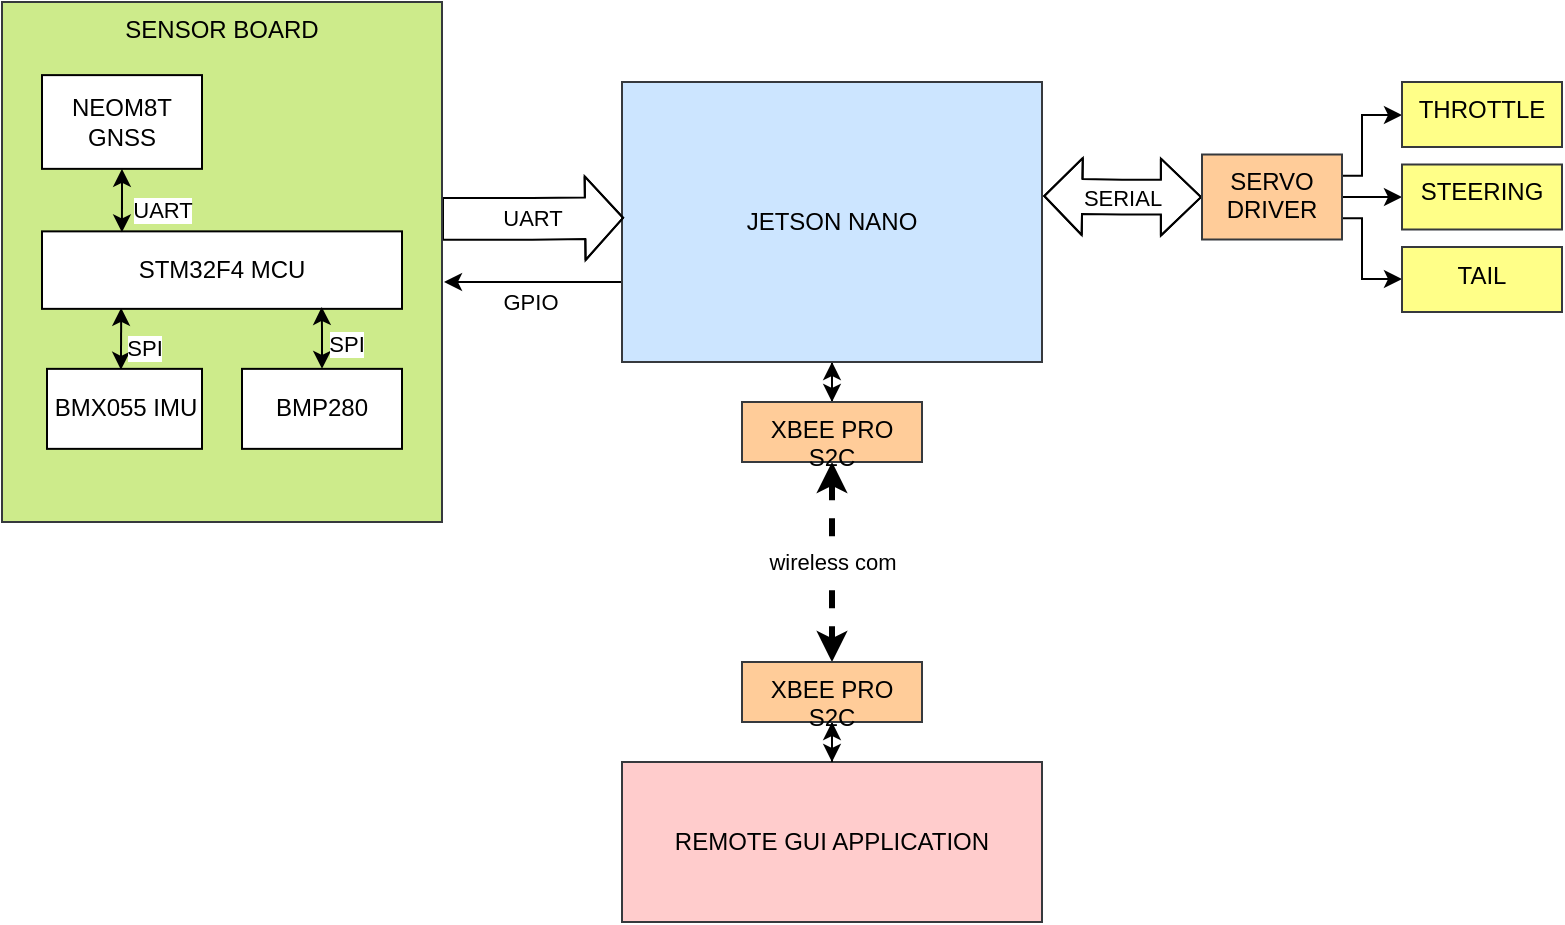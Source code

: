 <mxfile version="13.8.9-1" type="device"><diagram id="f_s3Lv2uaGE3qneDSkxV" name="Page-1"><mxGraphModel dx="1185" dy="647" grid="1" gridSize="10" guides="1" tooltips="1" connect="1" arrows="1" fold="1" page="1" pageScale="1" pageWidth="850" pageHeight="1100" background="#FFFFFF" math="0" shadow="0"><root><mxCell id="0"/><mxCell id="1" parent="0"/><mxCell id="ZL1P4VCk_rYE27Vt0Oas-14" value="GPIO" style="edgeStyle=orthogonalEdgeStyle;rounded=0;orthogonalLoop=1;jettySize=auto;html=1;" edge="1" parent="1"><mxGeometry x="0.048" y="10" relative="1" as="geometry"><mxPoint x="330" y="450" as="sourcePoint"/><mxPoint x="241" y="450" as="targetPoint"/><Array as="points"><mxPoint x="241" y="450"/></Array><mxPoint as="offset"/></mxGeometry></mxCell><mxCell id="ZL1P4VCk_rYE27Vt0Oas-32" style="edgeStyle=orthogonalEdgeStyle;rounded=0;sketch=0;orthogonalLoop=1;jettySize=auto;html=1;entryX=0.5;entryY=0;entryDx=0;entryDy=0;shadow=0;startArrow=classic;startFill=1;strokeColor=#000000;strokeWidth=1;" edge="1" parent="1" source="ZL1P4VCk_rYE27Vt0Oas-1" target="ZL1P4VCk_rYE27Vt0Oas-30"><mxGeometry relative="1" as="geometry"/></mxCell><mxCell id="ZL1P4VCk_rYE27Vt0Oas-1" value="JETSON NANO&lt;br&gt;" style="rounded=0;whiteSpace=wrap;html=1;fillColor=#cce5ff;strokeColor=#36393d;verticalAlign=middle;" vertex="1" parent="1"><mxGeometry x="330" y="350" width="210" height="140" as="geometry"/></mxCell><mxCell id="ZL1P4VCk_rYE27Vt0Oas-24" value="UART" style="edgeStyle=orthogonalEdgeStyle;shape=flexArrow;rounded=0;sketch=0;orthogonalLoop=1;jettySize=auto;html=1;shadow=0;startArrow=none;startFill=0;strokeColor=#000000;strokeWidth=1;width=20.833;startSize=6.203;entryX=0.005;entryY=0.485;entryDx=0;entryDy=0;entryPerimeter=0;exitX=1;exitY=0.417;exitDx=0;exitDy=0;exitPerimeter=0;" edge="1" parent="1" source="ZL1P4VCk_rYE27Vt0Oas-2" target="ZL1P4VCk_rYE27Vt0Oas-1"><mxGeometry relative="1" as="geometry"><mxPoint x="310" y="395" as="targetPoint"/><Array as="points"/></mxGeometry></mxCell><mxCell id="ZL1P4VCk_rYE27Vt0Oas-2" value="SENSOR BOARD" style="rounded=0;whiteSpace=wrap;html=1;fillColor=#cdeb8b;strokeColor=#36393d;verticalAlign=top;" vertex="1" parent="1"><mxGeometry x="20" y="310" width="220" height="260" as="geometry"/></mxCell><mxCell id="ZL1P4VCk_rYE27Vt0Oas-3" value="REMOTE GUI APPLICATION" style="rounded=0;whiteSpace=wrap;html=1;fillColor=#ffcccc;strokeColor=#36393d;verticalAlign=middle;" vertex="1" parent="1"><mxGeometry x="330" y="690" width="210" height="80" as="geometry"/></mxCell><mxCell id="ZL1P4VCk_rYE27Vt0Oas-23" value="SERIAL" style="edgeStyle=orthogonalEdgeStyle;orthogonalLoop=1;jettySize=auto;html=1;entryX=1.003;entryY=0.407;entryDx=0;entryDy=0;entryPerimeter=0;startArrow=classic;startFill=1;strokeWidth=1;rounded=0;shadow=0;sketch=0;shape=flexArrow;width=17.45;startSize=6.352;" edge="1" parent="1" source="ZL1P4VCk_rYE27Vt0Oas-4" target="ZL1P4VCk_rYE27Vt0Oas-1"><mxGeometry relative="1" as="geometry"/></mxCell><mxCell id="ZL1P4VCk_rYE27Vt0Oas-26" style="edgeStyle=orthogonalEdgeStyle;rounded=0;sketch=0;orthogonalLoop=1;jettySize=auto;html=1;entryX=0;entryY=0.5;entryDx=0;entryDy=0;shadow=0;startArrow=none;startFill=0;strokeColor=#000000;strokeWidth=1;" edge="1" parent="1" source="ZL1P4VCk_rYE27Vt0Oas-4" target="ZL1P4VCk_rYE27Vt0Oas-6"><mxGeometry relative="1" as="geometry"/></mxCell><mxCell id="ZL1P4VCk_rYE27Vt0Oas-27" style="edgeStyle=orthogonalEdgeStyle;rounded=0;sketch=0;orthogonalLoop=1;jettySize=auto;html=1;exitX=1;exitY=0.75;exitDx=0;exitDy=0;entryX=0;entryY=0.5;entryDx=0;entryDy=0;shadow=0;startArrow=none;startFill=0;strokeColor=#000000;strokeWidth=1;" edge="1" parent="1" source="ZL1P4VCk_rYE27Vt0Oas-4" target="ZL1P4VCk_rYE27Vt0Oas-7"><mxGeometry relative="1" as="geometry"><Array as="points"><mxPoint x="700" y="418.5"/><mxPoint x="700" y="448.5"/><mxPoint x="720" y="448.5"/></Array></mxGeometry></mxCell><mxCell id="ZL1P4VCk_rYE27Vt0Oas-28" style="edgeStyle=orthogonalEdgeStyle;rounded=0;sketch=0;orthogonalLoop=1;jettySize=auto;html=1;exitX=1;exitY=0.25;exitDx=0;exitDy=0;entryX=0;entryY=0.5;entryDx=0;entryDy=0;shadow=0;startArrow=none;startFill=0;strokeColor=#000000;strokeWidth=1;" edge="1" parent="1" source="ZL1P4VCk_rYE27Vt0Oas-4" target="ZL1P4VCk_rYE27Vt0Oas-5"><mxGeometry relative="1" as="geometry"><Array as="points"><mxPoint x="700" y="396.5"/><mxPoint x="700" y="366.5"/><mxPoint x="720" y="366.5"/></Array></mxGeometry></mxCell><mxCell id="ZL1P4VCk_rYE27Vt0Oas-4" value="SERVO DRIVER" style="rounded=0;whiteSpace=wrap;html=1;fillColor=#ffcc99;strokeColor=#36393d;verticalAlign=top;" vertex="1" parent="1"><mxGeometry x="620" y="386.25" width="70" height="42.5" as="geometry"/></mxCell><mxCell id="ZL1P4VCk_rYE27Vt0Oas-5" value="THROTTLE" style="rounded=0;whiteSpace=wrap;html=1;fillColor=#ffff88;strokeColor=#36393d;verticalAlign=top;" vertex="1" parent="1"><mxGeometry x="720" y="350" width="80" height="32.5" as="geometry"/></mxCell><mxCell id="ZL1P4VCk_rYE27Vt0Oas-6" value="STEERING" style="rounded=0;whiteSpace=wrap;html=1;fillColor=#ffff88;strokeColor=#36393d;verticalAlign=top;" vertex="1" parent="1"><mxGeometry x="720" y="391.25" width="80" height="32.5" as="geometry"/></mxCell><mxCell id="ZL1P4VCk_rYE27Vt0Oas-7" value="TAIL" style="rounded=0;whiteSpace=wrap;html=1;fillColor=#ffff88;strokeColor=#36393d;verticalAlign=top;" vertex="1" parent="1"><mxGeometry x="720" y="432.5" width="80" height="32.5" as="geometry"/></mxCell><mxCell id="ZL1P4VCk_rYE27Vt0Oas-15" value="SPI" style="edgeStyle=orthogonalEdgeStyle;rounded=0;orthogonalLoop=1;jettySize=auto;html=1;exitX=0.22;exitY=0.987;exitDx=0;exitDy=0;exitPerimeter=0;entryX=0.477;entryY=0.012;entryDx=0;entryDy=0;entryPerimeter=0;startArrow=classic;startFill=1;" edge="1" parent="1" source="ZL1P4VCk_rYE27Vt0Oas-9" target="ZL1P4VCk_rYE27Vt0Oas-10"><mxGeometry x="0.325" y="11" relative="1" as="geometry"><mxPoint as="offset"/></mxGeometry></mxCell><mxCell id="ZL1P4VCk_rYE27Vt0Oas-9" value="STM32F4 MCU" style="rounded=0;whiteSpace=wrap;html=1;" vertex="1" parent="1"><mxGeometry x="40" y="424.68" width="180" height="38.75" as="geometry"/></mxCell><mxCell id="ZL1P4VCk_rYE27Vt0Oas-10" value="BMX055 IMU" style="rounded=0;whiteSpace=wrap;html=1;" vertex="1" parent="1"><mxGeometry x="42.5" y="493.43" width="77.5" height="40" as="geometry"/></mxCell><mxCell id="ZL1P4VCk_rYE27Vt0Oas-16" value="SPI" style="edgeStyle=orthogonalEdgeStyle;rounded=0;orthogonalLoop=1;jettySize=auto;html=1;entryX=0.777;entryY=0.976;entryDx=0;entryDy=0;entryPerimeter=0;startArrow=classic;startFill=1;" edge="1" parent="1" source="ZL1P4VCk_rYE27Vt0Oas-11" target="ZL1P4VCk_rYE27Vt0Oas-9"><mxGeometry x="-0.356" y="-10" relative="1" as="geometry"><mxPoint x="2" y="-2" as="offset"/></mxGeometry></mxCell><mxCell id="ZL1P4VCk_rYE27Vt0Oas-11" value="BMP280 " style="rounded=0;whiteSpace=wrap;html=1;" vertex="1" parent="1"><mxGeometry x="140" y="493.43" width="80" height="40" as="geometry"/></mxCell><mxCell id="ZL1P4VCk_rYE27Vt0Oas-17" value="UART" style="edgeStyle=orthogonalEdgeStyle;rounded=0;orthogonalLoop=1;jettySize=auto;html=1;entryX=0.222;entryY=0.013;entryDx=0;entryDy=0;startArrow=classic;startFill=1;entryPerimeter=0;" edge="1" parent="1" source="ZL1P4VCk_rYE27Vt0Oas-12" target="ZL1P4VCk_rYE27Vt0Oas-9"><mxGeometry x="-0.186" y="20" relative="1" as="geometry"><mxPoint x="40" as="offset"/></mxGeometry></mxCell><mxCell id="ZL1P4VCk_rYE27Vt0Oas-12" value="NEOM8T GNSS" style="rounded=0;whiteSpace=wrap;html=1;" vertex="1" parent="1"><mxGeometry x="40" y="346.56" width="80" height="46.87" as="geometry"/></mxCell><mxCell id="ZL1P4VCk_rYE27Vt0Oas-34" value="wireless com" style="edgeStyle=orthogonalEdgeStyle;rounded=0;sketch=0;orthogonalLoop=1;jettySize=auto;html=1;shadow=0;startArrow=classic;startFill=1;strokeColor=#000000;strokeWidth=3;dashed=1;" edge="1" parent="1" source="ZL1P4VCk_rYE27Vt0Oas-30" target="ZL1P4VCk_rYE27Vt0Oas-31"><mxGeometry relative="1" as="geometry"/></mxCell><mxCell id="ZL1P4VCk_rYE27Vt0Oas-30" value="XBEE PRO S2C" style="rounded=0;whiteSpace=wrap;html=1;fillColor=#ffcc99;strokeColor=#36393d;verticalAlign=top;" vertex="1" parent="1"><mxGeometry x="390" y="510" width="90" height="30" as="geometry"/></mxCell><mxCell id="ZL1P4VCk_rYE27Vt0Oas-33" style="edgeStyle=orthogonalEdgeStyle;rounded=0;sketch=0;orthogonalLoop=1;jettySize=auto;html=1;entryX=0.5;entryY=0;entryDx=0;entryDy=0;shadow=0;startArrow=classic;startFill=1;strokeColor=#000000;strokeWidth=1;" edge="1" parent="1" source="ZL1P4VCk_rYE27Vt0Oas-31" target="ZL1P4VCk_rYE27Vt0Oas-3"><mxGeometry relative="1" as="geometry"/></mxCell><mxCell id="ZL1P4VCk_rYE27Vt0Oas-31" value="XBEE PRO S2C" style="rounded=0;whiteSpace=wrap;html=1;fillColor=#ffcc99;strokeColor=#36393d;verticalAlign=top;" vertex="1" parent="1"><mxGeometry x="390" y="640" width="90" height="30" as="geometry"/></mxCell></root></mxGraphModel></diagram></mxfile>